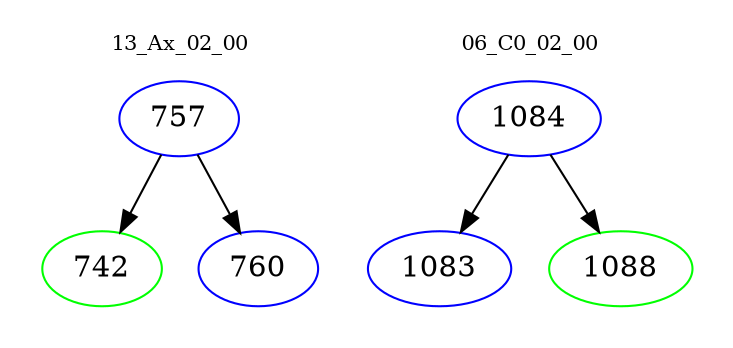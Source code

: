 digraph{
subgraph cluster_0 {
color = white
label = "13_Ax_02_00";
fontsize=10;
T0_757 [label="757", color="blue"]
T0_757 -> T0_742 [color="black"]
T0_742 [label="742", color="green"]
T0_757 -> T0_760 [color="black"]
T0_760 [label="760", color="blue"]
}
subgraph cluster_1 {
color = white
label = "06_C0_02_00";
fontsize=10;
T1_1084 [label="1084", color="blue"]
T1_1084 -> T1_1083 [color="black"]
T1_1083 [label="1083", color="blue"]
T1_1084 -> T1_1088 [color="black"]
T1_1088 [label="1088", color="green"]
}
}
